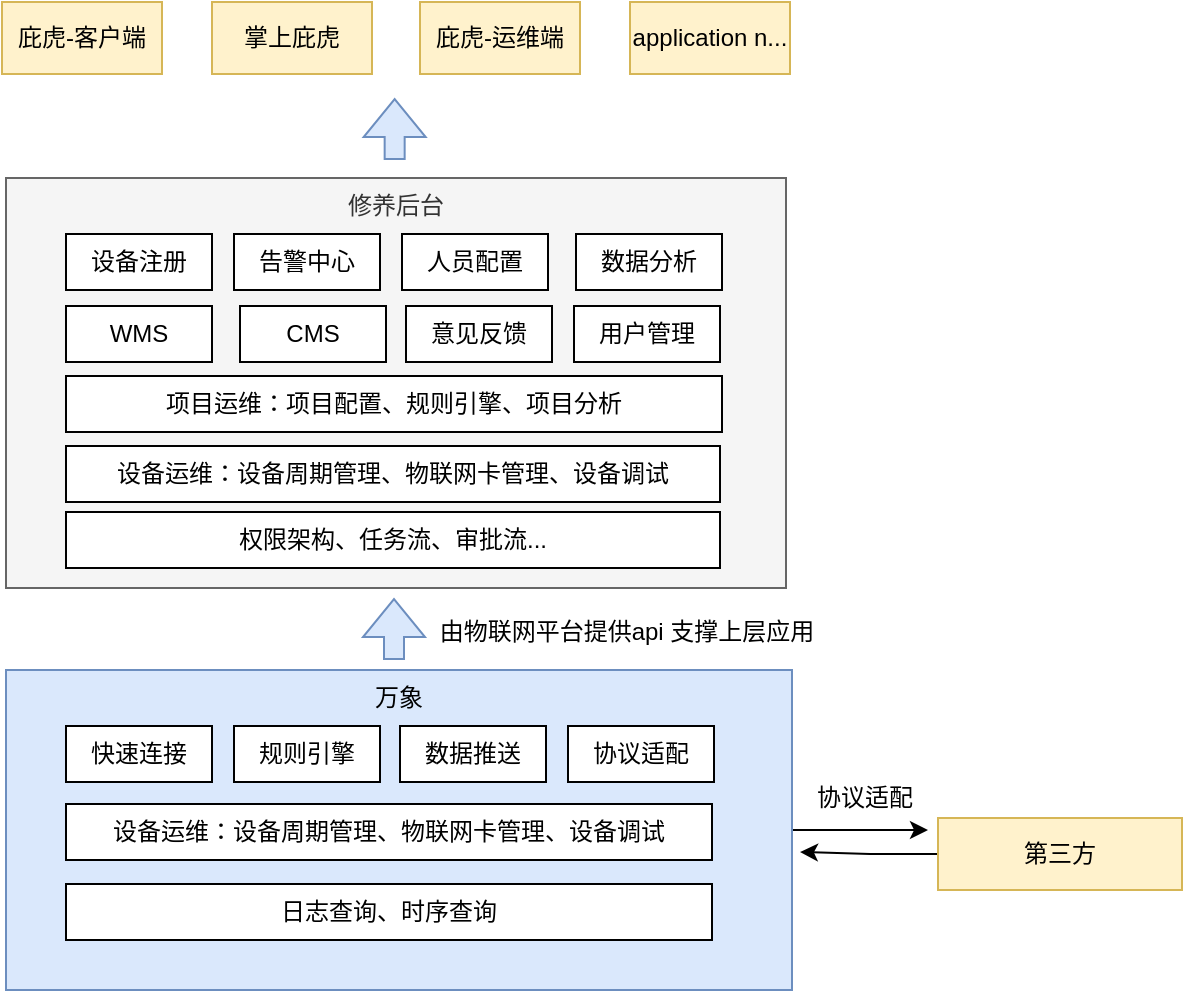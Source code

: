 <mxfile version="15.8.2" type="github">
  <diagram id="9CLesrmSoFptZDxhMz3D" name="Page-1">
    <mxGraphModel dx="679" dy="366" grid="0" gridSize="10" guides="1" tooltips="1" connect="1" arrows="1" fold="1" page="1" pageScale="1" pageWidth="827" pageHeight="1169" math="0" shadow="0">
      <root>
        <mxCell id="0" />
        <mxCell id="1" parent="0" />
        <mxCell id="JV1jPT64m68JZ7gGfdCl-6" style="edgeStyle=orthogonalEdgeStyle;rounded=0;orthogonalLoop=1;jettySize=auto;html=1;shape=flexArrow;fillColor=#dae8fc;strokeColor=#6c8ebf;" edge="1" parent="1">
          <mxGeometry relative="1" as="geometry">
            <mxPoint x="344" y="380" as="sourcePoint" />
            <mxPoint x="344" y="349" as="targetPoint" />
          </mxGeometry>
        </mxCell>
        <mxCell id="JV1jPT64m68JZ7gGfdCl-19" style="edgeStyle=orthogonalEdgeStyle;rounded=0;orthogonalLoop=1;jettySize=auto;html=1;" edge="1" parent="1" source="JV1jPT64m68JZ7gGfdCl-1">
          <mxGeometry relative="1" as="geometry">
            <mxPoint x="611" y="465" as="targetPoint" />
          </mxGeometry>
        </mxCell>
        <mxCell id="JV1jPT64m68JZ7gGfdCl-1" value="万象" style="rounded=0;whiteSpace=wrap;html=1;fillColor=#dae8fc;strokeColor=#6c8ebf;align=center;verticalAlign=top;" vertex="1" parent="1">
          <mxGeometry x="150" y="385" width="393" height="160" as="geometry" />
        </mxCell>
        <mxCell id="JV1jPT64m68JZ7gGfdCl-2" value="修养后台" style="rounded=0;whiteSpace=wrap;html=1;fillColor=#f5f5f5;strokeColor=#666666;fontColor=#333333;verticalAlign=top;" vertex="1" parent="1">
          <mxGeometry x="150" y="139" width="390" height="205" as="geometry" />
        </mxCell>
        <mxCell id="JV1jPT64m68JZ7gGfdCl-3" value="庇虎-客户端" style="rounded=0;whiteSpace=wrap;html=1;fillColor=#fff2cc;strokeColor=#d6b656;" vertex="1" parent="1">
          <mxGeometry x="148" y="51" width="80" height="36" as="geometry" />
        </mxCell>
        <mxCell id="JV1jPT64m68JZ7gGfdCl-4" value="掌上庇虎" style="rounded=0;whiteSpace=wrap;html=1;fillColor=#fff2cc;strokeColor=#d6b656;" vertex="1" parent="1">
          <mxGeometry x="253" y="51" width="80" height="36" as="geometry" />
        </mxCell>
        <mxCell id="JV1jPT64m68JZ7gGfdCl-9" style="edgeStyle=orthogonalEdgeStyle;rounded=0;orthogonalLoop=1;jettySize=auto;html=1;shape=flexArrow;fillColor=#dae8fc;strokeColor=#6c8ebf;" edge="1" parent="1">
          <mxGeometry relative="1" as="geometry">
            <mxPoint x="344.33" y="130" as="sourcePoint" />
            <mxPoint x="344.33" y="99" as="targetPoint" />
          </mxGeometry>
        </mxCell>
        <mxCell id="JV1jPT64m68JZ7gGfdCl-10" value="快速连接" style="rounded=0;whiteSpace=wrap;html=1;align=center;verticalAlign=top;" vertex="1" parent="1">
          <mxGeometry x="180" y="413" width="73" height="28" as="geometry" />
        </mxCell>
        <mxCell id="JV1jPT64m68JZ7gGfdCl-11" value="协议适配" style="rounded=0;whiteSpace=wrap;html=1;align=center;verticalAlign=top;" vertex="1" parent="1">
          <mxGeometry x="431" y="413" width="73" height="28" as="geometry" />
        </mxCell>
        <mxCell id="JV1jPT64m68JZ7gGfdCl-18" style="edgeStyle=orthogonalEdgeStyle;rounded=0;orthogonalLoop=1;jettySize=auto;html=1;" edge="1" parent="1" source="JV1jPT64m68JZ7gGfdCl-12">
          <mxGeometry relative="1" as="geometry">
            <mxPoint x="547" y="476" as="targetPoint" />
          </mxGeometry>
        </mxCell>
        <mxCell id="JV1jPT64m68JZ7gGfdCl-12" value="第三方" style="rounded=0;whiteSpace=wrap;html=1;fillColor=#fff2cc;strokeColor=#d6b656;" vertex="1" parent="1">
          <mxGeometry x="616" y="459" width="122" height="36" as="geometry" />
        </mxCell>
        <mxCell id="JV1jPT64m68JZ7gGfdCl-14" value="规则引擎" style="rounded=0;whiteSpace=wrap;html=1;align=center;verticalAlign=top;" vertex="1" parent="1">
          <mxGeometry x="264" y="413" width="73" height="28" as="geometry" />
        </mxCell>
        <mxCell id="JV1jPT64m68JZ7gGfdCl-15" value="数据推送" style="rounded=0;whiteSpace=wrap;html=1;align=center;verticalAlign=top;" vertex="1" parent="1">
          <mxGeometry x="347" y="413" width="73" height="28" as="geometry" />
        </mxCell>
        <mxCell id="JV1jPT64m68JZ7gGfdCl-16" value="设备运维：设备周期管理、物联网卡管理、设备调试" style="rounded=0;whiteSpace=wrap;html=1;align=center;verticalAlign=top;" vertex="1" parent="1">
          <mxGeometry x="180" y="452" width="323" height="28" as="geometry" />
        </mxCell>
        <mxCell id="JV1jPT64m68JZ7gGfdCl-17" value="由物联网平台提供api 支撑上层应用" style="text;html=1;strokeColor=none;fillColor=none;align=center;verticalAlign=middle;whiteSpace=wrap;rounded=0;" vertex="1" parent="1">
          <mxGeometry x="362" y="351" width="197" height="30" as="geometry" />
        </mxCell>
        <mxCell id="JV1jPT64m68JZ7gGfdCl-20" value="协议适配" style="text;html=1;strokeColor=none;fillColor=none;align=center;verticalAlign=middle;whiteSpace=wrap;rounded=0;" vertex="1" parent="1">
          <mxGeometry x="548" y="434" width="63" height="30" as="geometry" />
        </mxCell>
        <mxCell id="JV1jPT64m68JZ7gGfdCl-21" value="日志查询、时序查询" style="rounded=0;whiteSpace=wrap;html=1;align=center;verticalAlign=top;" vertex="1" parent="1">
          <mxGeometry x="180" y="492" width="323" height="28" as="geometry" />
        </mxCell>
        <mxCell id="JV1jPT64m68JZ7gGfdCl-22" value="设备注册" style="rounded=0;whiteSpace=wrap;html=1;align=center;verticalAlign=top;" vertex="1" parent="1">
          <mxGeometry x="180" y="167" width="73" height="28" as="geometry" />
        </mxCell>
        <mxCell id="JV1jPT64m68JZ7gGfdCl-23" value="项目运维：项目配置、规则引擎、项目分析" style="rounded=0;whiteSpace=wrap;html=1;align=center;verticalAlign=top;" vertex="1" parent="1">
          <mxGeometry x="180" y="238" width="328" height="28" as="geometry" />
        </mxCell>
        <mxCell id="JV1jPT64m68JZ7gGfdCl-24" value="告警中心" style="rounded=0;whiteSpace=wrap;html=1;align=center;verticalAlign=top;" vertex="1" parent="1">
          <mxGeometry x="264" y="167" width="73" height="28" as="geometry" />
        </mxCell>
        <mxCell id="JV1jPT64m68JZ7gGfdCl-25" value="数据分析" style="rounded=0;whiteSpace=wrap;html=1;align=center;verticalAlign=top;" vertex="1" parent="1">
          <mxGeometry x="435" y="167" width="73" height="28" as="geometry" />
        </mxCell>
        <mxCell id="JV1jPT64m68JZ7gGfdCl-26" value="CMS" style="rounded=0;whiteSpace=wrap;html=1;align=center;verticalAlign=top;" vertex="1" parent="1">
          <mxGeometry x="267" y="203" width="73" height="28" as="geometry" />
        </mxCell>
        <mxCell id="JV1jPT64m68JZ7gGfdCl-27" value="设备运维：设备周期管理、物联网卡管理、设备调试" style="rounded=0;whiteSpace=wrap;html=1;align=center;verticalAlign=top;" vertex="1" parent="1">
          <mxGeometry x="180" y="273" width="327" height="28" as="geometry" />
        </mxCell>
        <mxCell id="JV1jPT64m68JZ7gGfdCl-30" value="庇虎-运维端" style="rounded=0;whiteSpace=wrap;html=1;fillColor=#fff2cc;strokeColor=#d6b656;" vertex="1" parent="1">
          <mxGeometry x="357" y="51" width="80" height="36" as="geometry" />
        </mxCell>
        <mxCell id="JV1jPT64m68JZ7gGfdCl-31" value="application n..." style="rounded=0;whiteSpace=wrap;html=1;fillColor=#fff2cc;strokeColor=#d6b656;" vertex="1" parent="1">
          <mxGeometry x="462" y="51" width="80" height="36" as="geometry" />
        </mxCell>
        <mxCell id="JV1jPT64m68JZ7gGfdCl-32" value="用户管理" style="rounded=0;whiteSpace=wrap;html=1;align=center;verticalAlign=top;" vertex="1" parent="1">
          <mxGeometry x="434" y="203" width="73" height="28" as="geometry" />
        </mxCell>
        <mxCell id="JV1jPT64m68JZ7gGfdCl-33" value="意见反馈" style="rounded=0;whiteSpace=wrap;html=1;align=center;verticalAlign=top;" vertex="1" parent="1">
          <mxGeometry x="350" y="203" width="73" height="28" as="geometry" />
        </mxCell>
        <mxCell id="JV1jPT64m68JZ7gGfdCl-34" value="人员配置" style="rounded=0;whiteSpace=wrap;html=1;align=center;verticalAlign=top;" vertex="1" parent="1">
          <mxGeometry x="348" y="167" width="73" height="28" as="geometry" />
        </mxCell>
        <mxCell id="JV1jPT64m68JZ7gGfdCl-35" value="WMS" style="rounded=0;whiteSpace=wrap;html=1;align=center;verticalAlign=top;" vertex="1" parent="1">
          <mxGeometry x="180" y="203" width="73" height="28" as="geometry" />
        </mxCell>
        <mxCell id="JV1jPT64m68JZ7gGfdCl-36" value="权限架构、任务流、审批流..." style="rounded=0;whiteSpace=wrap;html=1;align=center;verticalAlign=top;" vertex="1" parent="1">
          <mxGeometry x="180" y="306" width="327" height="28" as="geometry" />
        </mxCell>
      </root>
    </mxGraphModel>
  </diagram>
</mxfile>
